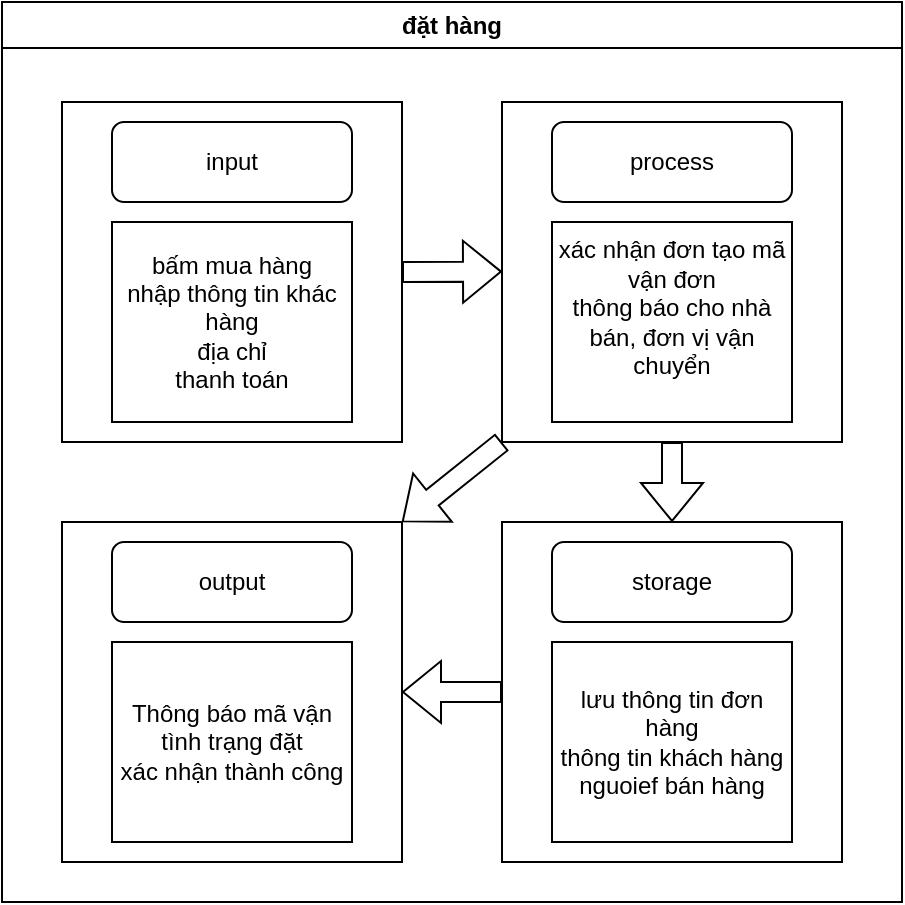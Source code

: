 <mxfile version="28.2.3">
  <diagram name="Trang-1" id="Sar-LTaq3ajNZco8joIp">
    <mxGraphModel dx="831" dy="488" grid="1" gridSize="10" guides="1" tooltips="1" connect="1" arrows="1" fold="1" page="1" pageScale="1" pageWidth="827" pageHeight="1169" math="0" shadow="0">
      <root>
        <mxCell id="0" />
        <mxCell id="1" parent="0" />
        <mxCell id="AsrQRUtG1F4yW-PFw0Vj-2" value="" style="whiteSpace=wrap;html=1;aspect=fixed;" vertex="1" parent="1">
          <mxGeometry x="240" y="90" width="170" height="170" as="geometry" />
        </mxCell>
        <mxCell id="AsrQRUtG1F4yW-PFw0Vj-3" value="đặt hàng" style="swimlane;whiteSpace=wrap;html=1;" vertex="1" parent="1">
          <mxGeometry x="210" y="40" width="450" height="450" as="geometry" />
        </mxCell>
        <mxCell id="AsrQRUtG1F4yW-PFw0Vj-4" value="" style="whiteSpace=wrap;html=1;aspect=fixed;" vertex="1" parent="AsrQRUtG1F4yW-PFw0Vj-3">
          <mxGeometry x="250" y="50" width="170" height="170" as="geometry" />
        </mxCell>
        <mxCell id="AsrQRUtG1F4yW-PFw0Vj-5" value="xác nhận đơn tạo mã vận đơn&lt;div&gt;thông báo cho nhà bán, đơn vị vận chuyển&lt;/div&gt;&lt;div&gt;&lt;br&gt;&lt;/div&gt;" style="rounded=0;whiteSpace=wrap;html=1;" vertex="1" parent="AsrQRUtG1F4yW-PFw0Vj-3">
          <mxGeometry x="275" y="110" width="120" height="100" as="geometry" />
        </mxCell>
        <mxCell id="AsrQRUtG1F4yW-PFw0Vj-6" value="process" style="rounded=1;whiteSpace=wrap;html=1;" vertex="1" parent="AsrQRUtG1F4yW-PFw0Vj-3">
          <mxGeometry x="275" y="60" width="120" height="40" as="geometry" />
        </mxCell>
        <mxCell id="AsrQRUtG1F4yW-PFw0Vj-7" value="" style="whiteSpace=wrap;html=1;aspect=fixed;" vertex="1" parent="AsrQRUtG1F4yW-PFw0Vj-3">
          <mxGeometry x="30" y="260" width="170" height="170" as="geometry" />
        </mxCell>
        <mxCell id="AsrQRUtG1F4yW-PFw0Vj-8" value="Thông báo mã vận tình trạng đặt&lt;div&gt;xác nhận thành công&lt;/div&gt;" style="rounded=0;whiteSpace=wrap;html=1;" vertex="1" parent="AsrQRUtG1F4yW-PFw0Vj-3">
          <mxGeometry x="55" y="320" width="120" height="100" as="geometry" />
        </mxCell>
        <mxCell id="AsrQRUtG1F4yW-PFw0Vj-9" value="output" style="rounded=1;whiteSpace=wrap;html=1;" vertex="1" parent="AsrQRUtG1F4yW-PFw0Vj-3">
          <mxGeometry x="55" y="270" width="120" height="40" as="geometry" />
        </mxCell>
        <mxCell id="AsrQRUtG1F4yW-PFw0Vj-10" value="" style="whiteSpace=wrap;html=1;aspect=fixed;" vertex="1" parent="AsrQRUtG1F4yW-PFw0Vj-3">
          <mxGeometry x="250" y="260" width="170" height="170" as="geometry" />
        </mxCell>
        <mxCell id="AsrQRUtG1F4yW-PFw0Vj-11" value="lưu thông tin đơn hàng&lt;div&gt;thông tin khách hàng&lt;/div&gt;&lt;div&gt;nguoief bán hàng&lt;/div&gt;" style="rounded=0;whiteSpace=wrap;html=1;" vertex="1" parent="AsrQRUtG1F4yW-PFw0Vj-3">
          <mxGeometry x="275" y="320" width="120" height="100" as="geometry" />
        </mxCell>
        <mxCell id="AsrQRUtG1F4yW-PFw0Vj-12" value="storage" style="rounded=1;whiteSpace=wrap;html=1;" vertex="1" parent="AsrQRUtG1F4yW-PFw0Vj-3">
          <mxGeometry x="275" y="270" width="120" height="40" as="geometry" />
        </mxCell>
        <mxCell id="AsrQRUtG1F4yW-PFw0Vj-13" value="" style="shape=flexArrow;endArrow=classic;html=1;rounded=0;entryX=0;entryY=0.794;entryDx=0;entryDy=0;entryPerimeter=0;" edge="1" parent="AsrQRUtG1F4yW-PFw0Vj-3">
          <mxGeometry width="50" height="50" relative="1" as="geometry">
            <mxPoint x="200" y="135" as="sourcePoint" />
            <mxPoint x="250" y="134.8" as="targetPoint" />
          </mxGeometry>
        </mxCell>
        <mxCell id="AsrQRUtG1F4yW-PFw0Vj-14" value="" style="shape=flexArrow;endArrow=classic;html=1;rounded=0;entryX=0.5;entryY=0;entryDx=0;entryDy=0;exitX=0.5;exitY=1;exitDx=0;exitDy=0;" edge="1" parent="AsrQRUtG1F4yW-PFw0Vj-3" source="AsrQRUtG1F4yW-PFw0Vj-4" target="AsrQRUtG1F4yW-PFw0Vj-10">
          <mxGeometry width="50" height="50" relative="1" as="geometry">
            <mxPoint x="270" y="270" as="sourcePoint" />
            <mxPoint x="320" y="220" as="targetPoint" />
          </mxGeometry>
        </mxCell>
        <mxCell id="AsrQRUtG1F4yW-PFw0Vj-15" value="" style="shape=flexArrow;endArrow=classic;html=1;rounded=0;entryX=1;entryY=0.5;entryDx=0;entryDy=0;exitX=0;exitY=0.5;exitDx=0;exitDy=0;" edge="1" parent="AsrQRUtG1F4yW-PFw0Vj-3" source="AsrQRUtG1F4yW-PFw0Vj-10" target="AsrQRUtG1F4yW-PFw0Vj-7">
          <mxGeometry width="50" height="50" relative="1" as="geometry">
            <mxPoint x="230" y="320" as="sourcePoint" />
            <mxPoint x="250" y="300" as="targetPoint" />
          </mxGeometry>
        </mxCell>
        <mxCell id="AsrQRUtG1F4yW-PFw0Vj-18" value="" style="shape=flexArrow;endArrow=classic;html=1;rounded=0;exitX=0;exitY=1;exitDx=0;exitDy=0;entryX=1;entryY=0;entryDx=0;entryDy=0;" edge="1" parent="AsrQRUtG1F4yW-PFw0Vj-3" source="AsrQRUtG1F4yW-PFw0Vj-4" target="AsrQRUtG1F4yW-PFw0Vj-7">
          <mxGeometry width="50" height="50" relative="1" as="geometry">
            <mxPoint x="180" y="240" as="sourcePoint" />
            <mxPoint x="230" y="190" as="targetPoint" />
          </mxGeometry>
        </mxCell>
        <mxCell id="AsrQRUtG1F4yW-PFw0Vj-16" value="bấm mua hàng&lt;div&gt;nhập thông tin khác hàng&lt;/div&gt;&lt;div&gt;địa chỉ&lt;/div&gt;&lt;div&gt;thanh toán&lt;/div&gt;" style="rounded=0;whiteSpace=wrap;html=1;" vertex="1" parent="1">
          <mxGeometry x="265" y="150" width="120" height="100" as="geometry" />
        </mxCell>
        <mxCell id="AsrQRUtG1F4yW-PFw0Vj-17" value="input" style="rounded=1;whiteSpace=wrap;html=1;" vertex="1" parent="1">
          <mxGeometry x="265" y="100" width="120" height="40" as="geometry" />
        </mxCell>
      </root>
    </mxGraphModel>
  </diagram>
</mxfile>
